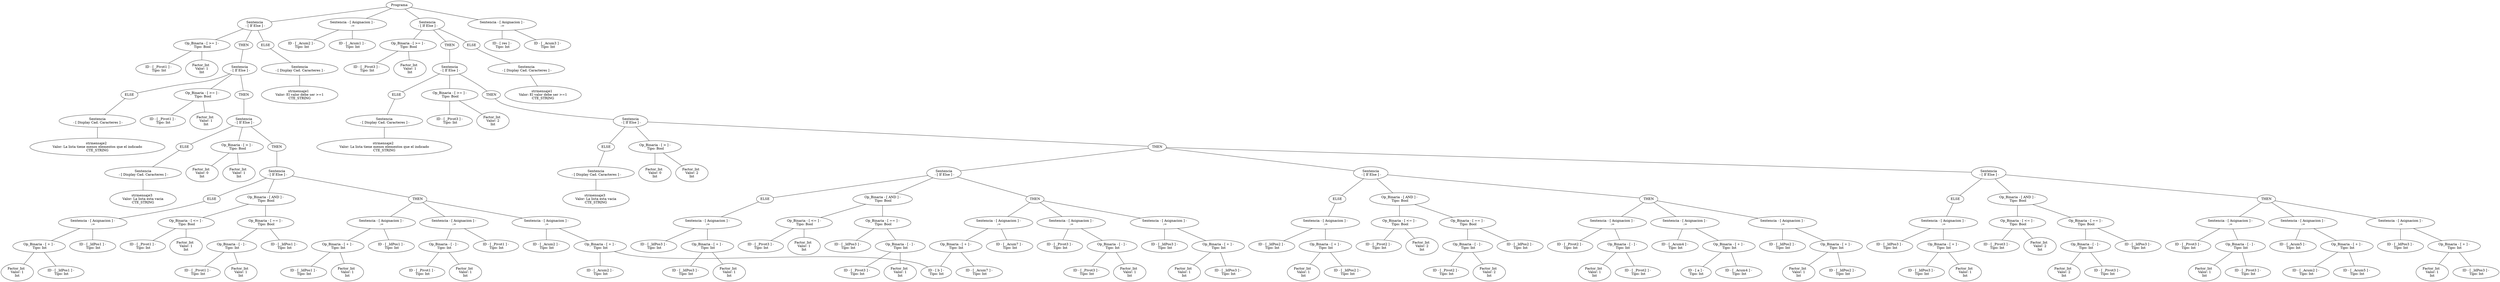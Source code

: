 graph G {nodo_programa[label="Programa"]
nodo_1800578182[label="Sentencia
 - [ If Else ] -"]
nodo_programa--nodo_1800578182
nodo_1003514666[label=" Op_Binaria - [ >= ] - 
 Tipo: Bool"]
nodo_1800578182--nodo_1003514666
nodo_1707355582[label=" ID - [ _Pivot1 ] - 
 Tipo: Int"]
nodo_1003514666--nodo_1707355582
nodo_21768459[label="Factor_Int  
 Valor: 1 
Int"]
nodo_1003514666--nodo_21768459
nodo_18005781821[label="THEN"]
nodo_1800578182--nodo_18005781821
nodo_2135218992[label="Sentencia
 - [ If Else ] -"]
nodo_18005781821--nodo_2135218992
nodo_1207269065[label=" Op_Binaria - [ >= ] - 
 Tipo: Bool"]
nodo_2135218992--nodo_1207269065
nodo_51911252[label="Factor_Int  
 Valor: 1 
Int"]
nodo_1207269065--nodo_51911252
nodo_1677492045[label=" ID - [ _Pivot1 ] - 
 Tipo: Int"]
nodo_1207269065--nodo_1677492045
nodo_21352189921[label="THEN"]
nodo_2135218992--nodo_21352189921
nodo_985183577[label="Sentencia
 - [ If Else ] -"]
nodo_21352189921--nodo_985183577
nodo_1452793849[label=" Op_Binaria - [ > ] - 
 Tipo: Bool"]
nodo_985183577--nodo_1452793849
nodo_354334149[label="Factor_Int  
 Valor: 1 
Int"]
nodo_1452793849--nodo_354334149
nodo_362329660[label="Factor_Int  
 Valor: 0 
Int"]
nodo_1452793849--nodo_362329660
nodo_9851835771[label="THEN"]
nodo_985183577--nodo_9851835771
nodo_1794497451[label="Sentencia
 - [ If Else ] -"]
nodo_9851835771--nodo_1794497451
nodo_49654043[label=" Op_Binaria - [ AND ] - 
 Tipo: Bool"]
nodo_1794497451--nodo_49654043
nodo_1646625821[label=" Op_Binaria - [ == ] - 
 Tipo: Bool"]
nodo_49654043--nodo_1646625821
nodo_853342003[label=" Op_Binaria - [ - ] - 
 Tipo: Int"]
nodo_1646625821--nodo_853342003
nodo_1982876224[label="Factor_Int  
 Valor: 1 
Int"]
nodo_853342003--nodo_1982876224
nodo_1495435500[label=" ID - [ _Pivot1 ] - 
 Tipo: Int"]
nodo_853342003--nodo_1495435500
nodo_392821433[label=" ID - [ _IdPos1 ] - 
 Tipo: Int"]
nodo_1646625821--nodo_392821433
nodo_1113186824[label=" Op_Binaria - [ <= ] - 
 Tipo: Bool"]
nodo_49654043--nodo_1113186824
nodo_919589449[label=" ID - [ _Pivot1 ] - 
 Tipo: Int"]
nodo_1113186824--nodo_919589449
nodo_2070370708[label="Factor_Int  
 Valor: 1 
Int"]
nodo_1113186824--nodo_2070370708
nodo_17944974511[label="THEN"]
nodo_1794497451--nodo_17944974511
nodo_587450483[label="Sentencia - [ Asignacion ] -
 :="]
nodo_17944974511--nodo_587450483
nodo_776415161[label=" ID - [ _Acum2 ] - 
 Tipo: Int"]
nodo_587450483--nodo_776415161
nodo_1716708770[label=" Op_Binaria - [ + ] - 
 Tipo: Int"]
nodo_587450483--nodo_1716708770
nodo_658029317[label=" ID - [ _Acum2 ] - 
 Tipo: Int"]
nodo_1716708770--nodo_658029317
nodo_1572444621[label=" ID - [ b ] - 
 Tipo: Int"]
nodo_1716708770--nodo_1572444621
nodo_440778689[label="Sentencia - [ Asignacion ] -
 :="]
nodo_17944974511--nodo_440778689
nodo_220740063[label=" ID - [ _IdPos1 ] - 
 Tipo: Int"]
nodo_440778689--nodo_220740063
nodo_2091295277[label=" Op_Binaria - [ + ] - 
 Tipo: Int"]
nodo_440778689--nodo_2091295277
nodo_505732655[label=" ID - [ _IdPos1 ] - 
 Tipo: Int"]
nodo_2091295277--nodo_505732655
nodo_690540957[label="Factor_Int  
 Valor: 1 
Int"]
nodo_2091295277--nodo_690540957
nodo_1694688166[label="Sentencia - [ Asignacion ] -
 :="]
nodo_17944974511--nodo_1694688166
nodo_754750177[label=" ID - [ _Pivot1 ] - 
 Tipo: Int"]
nodo_1694688166--nodo_754750177
nodo_336717047[label=" Op_Binaria - [ - ] - 
 Tipo: Int"]
nodo_1694688166--nodo_336717047
nodo_2069527505[label=" ID - [ _Pivot1 ] - 
 Tipo: Int"]
nodo_336717047--nodo_2069527505
nodo_154642639[label="Factor_Int  
 Valor: 1 
Int"]
nodo_336717047--nodo_154642639
nodo_17944974512[label="ELSE"]
nodo_1794497451--nodo_17944974512
nodo_1100236946[label="Sentencia - [ Asignacion ] -
 :="]
nodo_17944974512--nodo_1100236946
nodo_1513695755[label=" ID - [ _IdPos1 ] - 
 Tipo: Int"]
nodo_1100236946--nodo_1513695755
nodo_1922385518[label=" Op_Binaria - [ + ] - 
 Tipo: Int"]
nodo_1100236946--nodo_1922385518
nodo_1188100387[label=" ID - [ _IdPos1 ] - 
 Tipo: Int"]
nodo_1922385518--nodo_1188100387
nodo_635693491[label="Factor_Int  
 Valor: 1 
Int"]
nodo_1922385518--nodo_635693491
nodo_9851835772[label="ELSE"]
nodo_985183577--nodo_9851835772
nodo_916059766[label="Sentencia
 - [ Display Cad. Caracteres ] -"]
nodo_9851835772--nodo_916059766
nodo_1852268797[label="strmensaje3  
 Valor: La lista esta vacia 
CTE_STRING"]
nodo_916059766--nodo_1852268797
nodo_21352189922[label="ELSE"]
nodo_2135218992--nodo_21352189922
nodo_792696307[label="Sentencia
 - [ Display Cad. Caracteres ] -"]
nodo_21352189922--nodo_792696307
nodo_363548630[label="strmensaje2  
 Valor: La lista tiene menos elementos que el indicado 
CTE_STRING"]
nodo_792696307--nodo_363548630
nodo_18005781822[label="ELSE"]
nodo_1800578182--nodo_18005781822
nodo_1819812179[label="Sentencia
 - [ Display Cad. Caracteres ] -"]
nodo_18005781822--nodo_1819812179
nodo_961402025[label="strmensaje1  
 Valor: El valor debe ser >=1 
CTE_STRING"]
nodo_1819812179--nodo_961402025
nodo_1779326590[label="Sentencia - [ Asignacion ] -
 :="]
nodo_programa--nodo_1779326590
nodo_630487318[label=" ID - [ _Acum2 ] - 
 Tipo: Int"]
nodo_1779326590--nodo_630487318
nodo_147568206[label=" ID - [ _Acum1 ] - 
 Tipo: Int"]
nodo_1779326590--nodo_147568206
nodo_1609876322[label="Sentencia
 - [ If Else ] -"]
nodo_programa--nodo_1609876322
nodo_1192332108[label=" Op_Binaria - [ >= ] - 
 Tipo: Bool"]
nodo_1609876322--nodo_1192332108
nodo_1103824497[label=" ID - [ _Pivot3 ] - 
 Tipo: Int"]
nodo_1192332108--nodo_1103824497
nodo_350728640[label="Factor_Int  
 Valor: 1 
Int"]
nodo_1192332108--nodo_350728640
nodo_16098763221[label="THEN"]
nodo_1609876322--nodo_16098763221
nodo_1836158957[label="Sentencia
 - [ If Else ] -"]
nodo_16098763221--nodo_1836158957
nodo_644948708[label=" Op_Binaria - [ >= ] - 
 Tipo: Bool"]
nodo_1836158957--nodo_644948708
nodo_1066422485[label="Factor_Int  
 Valor: 2 
Int"]
nodo_644948708--nodo_1066422485
nodo_382766934[label=" ID - [ _Pivot3 ] - 
 Tipo: Int"]
nodo_644948708--nodo_382766934
nodo_18361589571[label="THEN"]
nodo_1836158957--nodo_18361589571
nodo_2000643206[label="Sentencia
 - [ If Else ] -"]
nodo_18361589571--nodo_2000643206
nodo_1492524679[label=" Op_Binaria - [ > ] - 
 Tipo: Bool"]
nodo_2000643206--nodo_1492524679
nodo_1700658100[label="Factor_Int  
 Valor: 2 
Int"]
nodo_1492524679--nodo_1700658100
nodo_2003137142[label="Factor_Int  
 Valor: 0 
Int"]
nodo_1492524679--nodo_2003137142
nodo_20006432061[label="THEN"]
nodo_2000643206--nodo_20006432061
nodo_2071081800[label="Sentencia
 - [ If Else ] -"]
nodo_20006432061--nodo_2071081800
nodo_328734855[label=" Op_Binaria - [ AND ] - 
 Tipo: Bool"]
nodo_2071081800--nodo_328734855
nodo_420663579[label=" Op_Binaria - [ == ] - 
 Tipo: Bool"]
nodo_328734855--nodo_420663579
nodo_1169749645[label=" Op_Binaria - [ - ] - 
 Tipo: Int"]
nodo_420663579--nodo_1169749645
nodo_800748801[label="Factor_Int  
 Valor: 2 
Int"]
nodo_1169749645--nodo_800748801
nodo_2092239953[label=" ID - [ _Pivot2 ] - 
 Tipo: Int"]
nodo_1169749645--nodo_2092239953
nodo_1931514069[label=" ID - [ _IdPos2 ] - 
 Tipo: Int"]
nodo_420663579--nodo_1931514069
nodo_1898843298[label=" Op_Binaria - [ <= ] - 
 Tipo: Bool"]
nodo_328734855--nodo_1898843298
nodo_230714875[label=" ID - [ _Pivot2 ] - 
 Tipo: Int"]
nodo_1898843298--nodo_230714875
nodo_1505963926[label="Factor_Int  
 Valor: 2 
Int"]
nodo_1898843298--nodo_1505963926
nodo_20710818001[label="THEN"]
nodo_2071081800--nodo_20710818001
nodo_772979267[label="Sentencia - [ Asignacion ] -
 :="]
nodo_20710818001--nodo_772979267
nodo_794355775[label=" ID - [ _Acum4 ] - 
 Tipo: Int"]
nodo_772979267--nodo_794355775
nodo_561641370[label=" Op_Binaria - [ + ] - 
 Tipo: Int"]
nodo_772979267--nodo_561641370
nodo_1636221884[label=" ID - [ _Acum4 ] - 
 Tipo: Int"]
nodo_561641370--nodo_1636221884
nodo_1878494595[label=" ID - [ a ] - 
 Tipo: Int"]
nodo_561641370--nodo_1878494595
nodo_1526578541[label="Sentencia - [ Asignacion ] -
 :="]
nodo_20710818001--nodo_1526578541
nodo_839696157[label=" ID - [ _IdPos2 ] - 
 Tipo: Int"]
nodo_1526578541--nodo_839696157
nodo_1554467809[label=" Op_Binaria - [ + ] - 
 Tipo: Int"]
nodo_1526578541--nodo_1554467809
nodo_200009962[label=" ID - [ _IdPos2 ] - 
 Tipo: Int"]
nodo_1554467809--nodo_200009962
nodo_1011493423[label="Factor_Int  
 Valor: 1 
Int"]
nodo_1554467809--nodo_1011493423
nodo_1802084076[label="Sentencia - [ Asignacion ] -
 :="]
nodo_20710818001--nodo_1802084076
nodo_225912867[label=" ID - [ _Pivot2 ] - 
 Tipo: Int"]
nodo_1802084076--nodo_225912867
nodo_1502555615[label=" Op_Binaria - [ - ] - 
 Tipo: Int"]
nodo_1802084076--nodo_1502555615
nodo_880377747[label=" ID - [ _Pivot2 ] - 
 Tipo: Int"]
nodo_1502555615--nodo_880377747
nodo_331356430[label="Factor_Int  
 Valor: 1 
Int"]
nodo_1502555615--nodo_331356430
nodo_20710818002[label="ELSE"]
nodo_2071081800--nodo_20710818002
nodo_667032933[label="Sentencia - [ Asignacion ] -
 :="]
nodo_20710818002--nodo_667032933
nodo_126037399[label=" ID - [ _IdPos2 ] - 
 Tipo: Int"]
nodo_667032933--nodo_126037399
nodo_2029608723[label=" Op_Binaria - [ + ] - 
 Tipo: Int"]
nodo_667032933--nodo_2029608723
nodo_1809985899[label=" ID - [ _IdPos2 ] - 
 Tipo: Int"]
nodo_2029608723--nodo_1809985899
nodo_1560027207[label="Factor_Int  
 Valor: 1 
Int"]
nodo_2029608723--nodo_1560027207
nodo_1116557786[label="Sentencia
 - [ If Else ] -"]
nodo_20006432061--nodo_1116557786
nodo_1883148127[label=" Op_Binaria - [ AND ] - 
 Tipo: Bool"]
nodo_1116557786--nodo_1883148127
nodo_170754394[label=" Op_Binaria - [ == ] - 
 Tipo: Bool"]
nodo_1883148127--nodo_170754394
nodo_929982016[label=" Op_Binaria - [ - ] - 
 Tipo: Int"]
nodo_170754394--nodo_929982016
nodo_533066486[label="Factor_Int  
 Valor: 2 
Int"]
nodo_929982016--nodo_533066486
nodo_453362214[label=" ID - [ _Pivot3 ] - 
 Tipo: Int"]
nodo_929982016--nodo_453362214
nodo_2101651277[label=" ID - [ _IdPos3 ] - 
 Tipo: Int"]
nodo_170754394--nodo_2101651277
nodo_970752707[label=" Op_Binaria - [ <= ] - 
 Tipo: Bool"]
nodo_1883148127--nodo_970752707
nodo_163485004[label=" ID - [ _Pivot3 ] - 
 Tipo: Int"]
nodo_970752707--nodo_163485004
nodo_1008693935[label="Factor_Int  
 Valor: 2 
Int"]
nodo_970752707--nodo_1008693935
nodo_11165577861[label="THEN"]
nodo_1116557786--nodo_11165577861
nodo_1689900206[label="Sentencia - [ Asignacion ] -
 :="]
nodo_11165577861--nodo_1689900206
nodo_967739488[label=" ID - [ _Acum5 ] - 
 Tipo: Int"]
nodo_1689900206--nodo_967739488
nodo_1145536236[label=" Op_Binaria - [ + ] - 
 Tipo: Int"]
nodo_1689900206--nodo_1145536236
nodo_59438785[label=" ID - [ _Acum5 ] - 
 Tipo: Int"]
nodo_1145536236--nodo_59438785
nodo_691818170[label=" ID - [ _Acum2 ] - 
 Tipo: Int"]
nodo_1145536236--nodo_691818170
nodo_1679572597[label="Sentencia - [ Asignacion ] -
 :="]
nodo_11165577861--nodo_1679572597
nodo_466852868[label=" ID - [ _IdPos3 ] - 
 Tipo: Int"]
nodo_1679572597--nodo_466852868
nodo_1337679169[label=" Op_Binaria - [ + ] - 
 Tipo: Int"]
nodo_1679572597--nodo_1337679169
nodo_79266706[label=" ID - [ _IdPos3 ] - 
 Tipo: Int"]
nodo_1337679169--nodo_79266706
nodo_30669542[label="Factor_Int  
 Valor: 1 
Int"]
nodo_1337679169--nodo_30669542
nodo_107439460[label="Sentencia - [ Asignacion ] -
 :="]
nodo_11165577861--nodo_107439460
nodo_329474492[label=" ID - [ _Pivot3 ] - 
 Tipo: Int"]
nodo_107439460--nodo_329474492
nodo_1540277577[label=" Op_Binaria - [ - ] - 
 Tipo: Int"]
nodo_107439460--nodo_1540277577
nodo_1171521564[label=" ID - [ _Pivot3 ] - 
 Tipo: Int"]
nodo_1540277577--nodo_1171521564
nodo_2024079751[label="Factor_Int  
 Valor: 1 
Int"]
nodo_1540277577--nodo_2024079751
nodo_11165577862[label="ELSE"]
nodo_1116557786--nodo_11165577862
nodo_1887642030[label="Sentencia - [ Asignacion ] -
 :="]
nodo_11165577862--nodo_1887642030
nodo_1565152890[label=" ID - [ _IdPos3 ] - 
 Tipo: Int"]
nodo_1887642030--nodo_1565152890
nodo_947616047[label=" Op_Binaria - [ + ] - 
 Tipo: Int"]
nodo_1887642030--nodo_947616047
nodo_1753411230[label=" ID - [ _IdPos3 ] - 
 Tipo: Int"]
nodo_947616047--nodo_1753411230
nodo_31800433[label="Factor_Int  
 Valor: 1 
Int"]
nodo_947616047--nodo_31800433
nodo_244536241[label="Sentencia
 - [ If Else ] -"]
nodo_20006432061--nodo_244536241
nodo_1841488205[label=" Op_Binaria - [ AND ] - 
 Tipo: Bool"]
nodo_244536241--nodo_1841488205
nodo_306910325[label=" Op_Binaria - [ == ] - 
 Tipo: Bool"]
nodo_1841488205--nodo_306910325
nodo_988132601[label=" Op_Binaria - [ - ] - 
 Tipo: Int"]
nodo_306910325--nodo_988132601
nodo_780101327[label="Factor_Int  
 Valor: 1 
Int"]
nodo_988132601--nodo_780101327
nodo_1414345412[label=" ID - [ _Pivot3 ] - 
 Tipo: Int"]
nodo_988132601--nodo_1414345412
nodo_510618756[label=" ID - [ _IdPos3 ] - 
 Tipo: Int"]
nodo_306910325--nodo_510618756
nodo_154812876[label=" Op_Binaria - [ <= ] - 
 Tipo: Bool"]
nodo_1841488205--nodo_154812876
nodo_1545996090[label=" ID - [ _Pivot3 ] - 
 Tipo: Int"]
nodo_154812876--nodo_1545996090
nodo_1640027496[label="Factor_Int  
 Valor: 1 
Int"]
nodo_154812876--nodo_1640027496
nodo_2445362411[label="THEN"]
nodo_244536241--nodo_2445362411
nodo_70160024[label="Sentencia - [ Asignacion ] -
 :="]
nodo_2445362411--nodo_70160024
nodo_1598135280[label=" ID - [ _Acum7 ] - 
 Tipo: Int"]
nodo_70160024--nodo_1598135280
nodo_867326197[label=" Op_Binaria - [ + ] - 
 Tipo: Int"]
nodo_70160024--nodo_867326197
nodo_1413394558[label=" ID - [ _Acum7 ] - 
 Tipo: Int"]
nodo_867326197--nodo_1413394558
nodo_1572444621[label=" ID - [ b ] - 
 Tipo: Int"]
nodo_867326197--nodo_1572444621
nodo_605335087[label="Sentencia - [ Asignacion ] -
 :="]
nodo_2445362411--nodo_605335087
nodo_2010722118[label=" ID - [ _IdPos3 ] - 
 Tipo: Int"]
nodo_605335087--nodo_2010722118
nodo_1452123320[label=" Op_Binaria - [ + ] - 
 Tipo: Int"]
nodo_605335087--nodo_1452123320
nodo_2006012759[label=" ID - [ _IdPos3 ] - 
 Tipo: Int"]
nodo_1452123320--nodo_2006012759
nodo_1987444316[label="Factor_Int  
 Valor: 1 
Int"]
nodo_1452123320--nodo_1987444316
nodo_1214794955[label="Sentencia - [ Asignacion ] -
 :="]
nodo_2445362411--nodo_1214794955
nodo_1945868570[label=" ID - [ _Pivot3 ] - 
 Tipo: Int"]
nodo_1214794955--nodo_1945868570
nodo_244148185[label=" Op_Binaria - [ - ] - 
 Tipo: Int"]
nodo_1214794955--nodo_244148185
nodo_1473507146[label=" ID - [ _Pivot3 ] - 
 Tipo: Int"]
nodo_244148185--nodo_1473507146
nodo_1566048111[label="Factor_Int  
 Valor: 1 
Int"]
nodo_244148185--nodo_1566048111
nodo_2445362412[label="ELSE"]
nodo_244536241--nodo_2445362412
nodo_1917558422[label="Sentencia - [ Asignacion ] -
 :="]
nodo_2445362412--nodo_1917558422
nodo_387816617[label=" ID - [ _IdPos3 ] - 
 Tipo: Int"]
nodo_1917558422--nodo_387816617
nodo_1601996991[label=" Op_Binaria - [ + ] - 
 Tipo: Int"]
nodo_1917558422--nodo_1601996991
nodo_1035122872[label=" ID - [ _IdPos3 ] - 
 Tipo: Int"]
nodo_1601996991--nodo_1035122872
nodo_329465526[label="Factor_Int  
 Valor: 1 
Int"]
nodo_1601996991--nodo_329465526
nodo_20006432062[label="ELSE"]
nodo_2000643206--nodo_20006432062
nodo_1755320511[label="Sentencia
 - [ Display Cad. Caracteres ] -"]
nodo_20006432062--nodo_1755320511
nodo_1403143268[label="strmensaje3  
 Valor: La lista esta vacia 
CTE_STRING"]
nodo_1755320511--nodo_1403143268
nodo_18361589572[label="ELSE"]
nodo_1836158957--nodo_18361589572
nodo_2080199120[label="Sentencia
 - [ Display Cad. Caracteres ] -"]
nodo_18361589572--nodo_2080199120
nodo_1906415255[label="strmensaje2  
 Valor: La lista tiene menos elementos que el indicado 
CTE_STRING"]
nodo_2080199120--nodo_1906415255
nodo_16098763222[label="ELSE"]
nodo_1609876322--nodo_16098763222
nodo_426526196[label="Sentencia
 - [ Display Cad. Caracteres ] -"]
nodo_16098763222--nodo_426526196
nodo_1479320537[label="strmensaje1  
 Valor: El valor debe ser >=1 
CTE_STRING"]
nodo_426526196--nodo_1479320537
nodo_848463399[label="Sentencia - [ Asignacion ] -
 :="]
nodo_programa--nodo_848463399
nodo_1229855453[label=" ID - [ res ] - 
 Tipo: Int"]
nodo_848463399--nodo_1229855453
nodo_883308621[label=" ID - [ _Acum3 ] - 
 Tipo: Int"]
nodo_848463399--nodo_883308621
}
